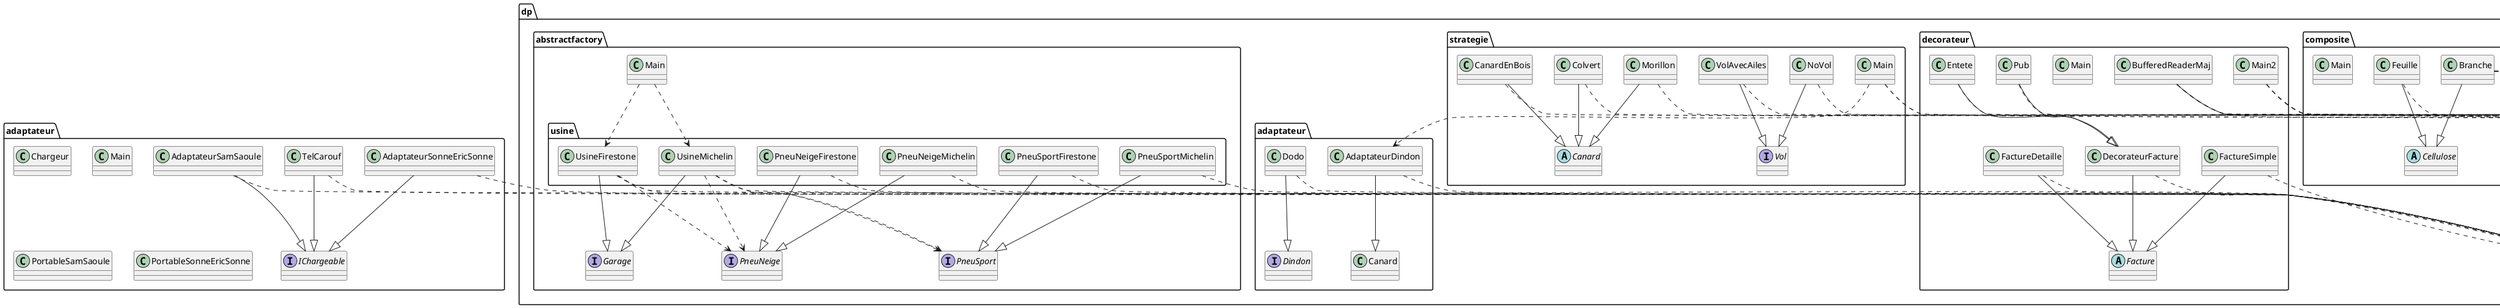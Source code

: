 @startuml
abstract class dp.composite.Cellulose
abstract class dp.decorateur.Facture
abstract class dp.strategie.Canard
annotation java.lang.Override
class adaptateur.AdaptateurSamSaoule
class adaptateur.AdaptateurSonneEricSonne
class adaptateur.Chargeur
class adaptateur.Main
class adaptateur.PortableSamSaoule
class adaptateur.PortableSonneEricSonne
class adaptateur.TelCarouf
class cours.collection.MainCollection
class cours.collection.MonComparator
class dp.abstractfactory.Main
class dp.abstractfactory.usine.PneuNeigeFirestone
class dp.abstractfactory.usine.PneuNeigeMichelin
class dp.abstractfactory.usine.PneuSportFirestone
class dp.abstractfactory.usine.PneuSportMichelin
class dp.abstractfactory.usine.UsineFirestone
class dp.abstractfactory.usine.UsineMichelin
class dp.adaptateur.AdaptateurDindon
class dp.adaptateur.Canard
class dp.adaptateur.Dodo
class dp.composite.Branche
class dp.composite.Feuille
class dp.composite.Main
class dp.decorateur.BufferedReaderMaj
class dp.decorateur.DecorateurFacture
class dp.decorateur.Entete
class dp.decorateur.FactureDetaille
class dp.decorateur.FactureSimple
class dp.decorateur.Main
class dp.decorateur.Main2
class dp.decorateur.Pub
class dp.strategie.CanardEnBois
class dp.strategie.Colvert
class dp.strategie.Main
class dp.strategie.Morillon
class dp.strategie.NoVol
class dp.strategie.VolAvecAiles
class java.io.BufferedReader
class java.io.FileNotFoundException
class java.io.FileReader
class java.io.IOException
class java.io.Reader
class java.lang.Exception
class java.util.ArrayList
class java.util.Collection
class java.util.Collections
class java.util.List
class java.util.Objects
class java.util.Set
class java.util.TreeSet
class javac3.Calculette
class javac3.JavaC3
class javac3.Main
class javac3.MonException
class javac3.Personne
class javac3.TestPerfChaine
interface adaptateur.IChargeable
interface dp.abstractfactory.Garage
interface dp.abstractfactory.PneuNeige
interface dp.abstractfactory.PneuSport
interface dp.adaptateur.Dindon
interface dp.strategie.Vol
interface java.lang.Comparable
interface java.util.Comparator
adaptateur.AdaptateurSamSaoule ..> java.lang.Override
adaptateur.AdaptateurSamSaoule --|> adaptateur.IChargeable
adaptateur.AdaptateurSonneEricSonne ..> java.lang.Override
adaptateur.AdaptateurSonneEricSonne --|> adaptateur.IChargeable
adaptateur.TelCarouf ..> java.lang.Override
adaptateur.TelCarouf --|> adaptateur.IChargeable
cours.collection.MainCollection ..> java.lang.Override
cours.collection.MainCollection ..> java.util.ArrayList
cours.collection.MainCollection ..> java.util.Collection
cours.collection.MainCollection ..> java.util.Collections
cours.collection.MainCollection ..> java.util.List
cours.collection.MainCollection ..> java.util.Set
cours.collection.MainCollection ..> java.util.TreeSet
cours.collection.MainCollection ..> javac3.Personne
cours.collection.MainCollection ..> java.util.Comparator
cours.collection.MonComparator ..> java.lang.Override
cours.collection.MonComparator ..> javac3.Personne
cours.collection.MonComparator --|> java.util.Comparator
dp.abstractfactory.Main ..> dp.abstractfactory.usine.UsineFirestone
dp.abstractfactory.Main ..> dp.abstractfactory.usine.UsineMichelin
dp.abstractfactory.usine.PneuNeigeFirestone ..> java.lang.Override
dp.abstractfactory.usine.PneuNeigeFirestone --|> dp.abstractfactory.PneuNeige
dp.abstractfactory.usine.PneuNeigeMichelin ..> java.lang.Override
dp.abstractfactory.usine.PneuNeigeMichelin --|> dp.abstractfactory.PneuNeige
dp.abstractfactory.usine.PneuSportFirestone ..> java.lang.Override
dp.abstractfactory.usine.PneuSportFirestone --|> dp.abstractfactory.PneuSport
dp.abstractfactory.usine.PneuSportMichelin ..> java.lang.Override
dp.abstractfactory.usine.PneuSportMichelin --|> dp.abstractfactory.PneuSport
dp.abstractfactory.usine.UsineFirestone ..> java.lang.Override
dp.abstractfactory.usine.UsineFirestone --|> dp.abstractfactory.Garage
dp.abstractfactory.usine.UsineFirestone ..> dp.abstractfactory.PneuNeige
dp.abstractfactory.usine.UsineFirestone ..> dp.abstractfactory.PneuSport
dp.abstractfactory.usine.UsineMichelin ..> java.lang.Override
dp.abstractfactory.usine.UsineMichelin --|> dp.abstractfactory.Garage
dp.abstractfactory.usine.UsineMichelin ..> dp.abstractfactory.PneuNeige
dp.abstractfactory.usine.UsineMichelin ..> dp.abstractfactory.PneuSport
dp.adaptateur.AdaptateurDindon ..> java.lang.Override
dp.adaptateur.AdaptateurDindon --|> dp.adaptateur.Canard
dp.adaptateur.Dodo ..> java.lang.Override
dp.adaptateur.Dodo --|> dp.adaptateur.Dindon
dp.composite.Branche --|> dp.composite.Cellulose
dp.composite.Branche ..> java.lang.Override
dp.composite.Branche ..> java.util.ArrayList
dp.composite.Branche ..> java.util.List
dp.composite.Feuille --|> dp.composite.Cellulose
dp.composite.Feuille ..> java.lang.Override
dp.decorateur.BufferedReaderMaj ..> java.lang.Override
dp.decorateur.BufferedReaderMaj --|> java.io.BufferedReader
dp.decorateur.BufferedReaderMaj ..> java.io.IOException
dp.decorateur.BufferedReaderMaj ..> java.io.Reader
dp.decorateur.DecorateurFacture --|> dp.decorateur.Facture
dp.decorateur.DecorateurFacture ..> java.lang.Override
dp.decorateur.Entete ..> java.lang.Override
dp.decorateur.Entete --|> dp.decorateur.DecorateurFacture
dp.decorateur.FactureDetaille --|> dp.decorateur.Facture
dp.decorateur.FactureDetaille ..> java.lang.Override
dp.decorateur.FactureSimple --|> dp.decorateur.Facture
dp.decorateur.FactureSimple ..> java.lang.Override
dp.decorateur.Main2 ..> java.io.BufferedReader
dp.decorateur.Main2 ..> java.io.FileNotFoundException
dp.decorateur.Main2 ..> java.io.FileReader
dp.decorateur.Main2 ..> java.io.IOException
dp.decorateur.Pub ..> java.lang.Override
dp.decorateur.Pub --|> dp.decorateur.DecorateurFacture
dp.strategie.CanardEnBois --|> dp.strategie.Canard
dp.strategie.CanardEnBois ..> java.lang.Override
dp.strategie.Colvert --|> dp.strategie.Canard
dp.strategie.Colvert ..> java.lang.Override
dp.strategie.Main ..> dp.adaptateur.AdaptateurDindon
dp.strategie.Main ..> java.util.ArrayList
dp.strategie.Main ..> java.util.List
dp.strategie.Morillon --|> dp.strategie.Canard
dp.strategie.Morillon ..> java.lang.Override
dp.strategie.NoVol ..> java.lang.Override
dp.strategie.NoVol --|> dp.strategie.Vol
dp.strategie.VolAvecAiles ..> java.lang.Override
dp.strategie.VolAvecAiles --|> dp.strategie.Vol
javac3.MonException --|> java.lang.Exception
javac3.Personne ..> java.lang.Override
javac3.Personne ..> java.util.Objects
javac3.Personne --|> java.lang.Comparable
@enduml